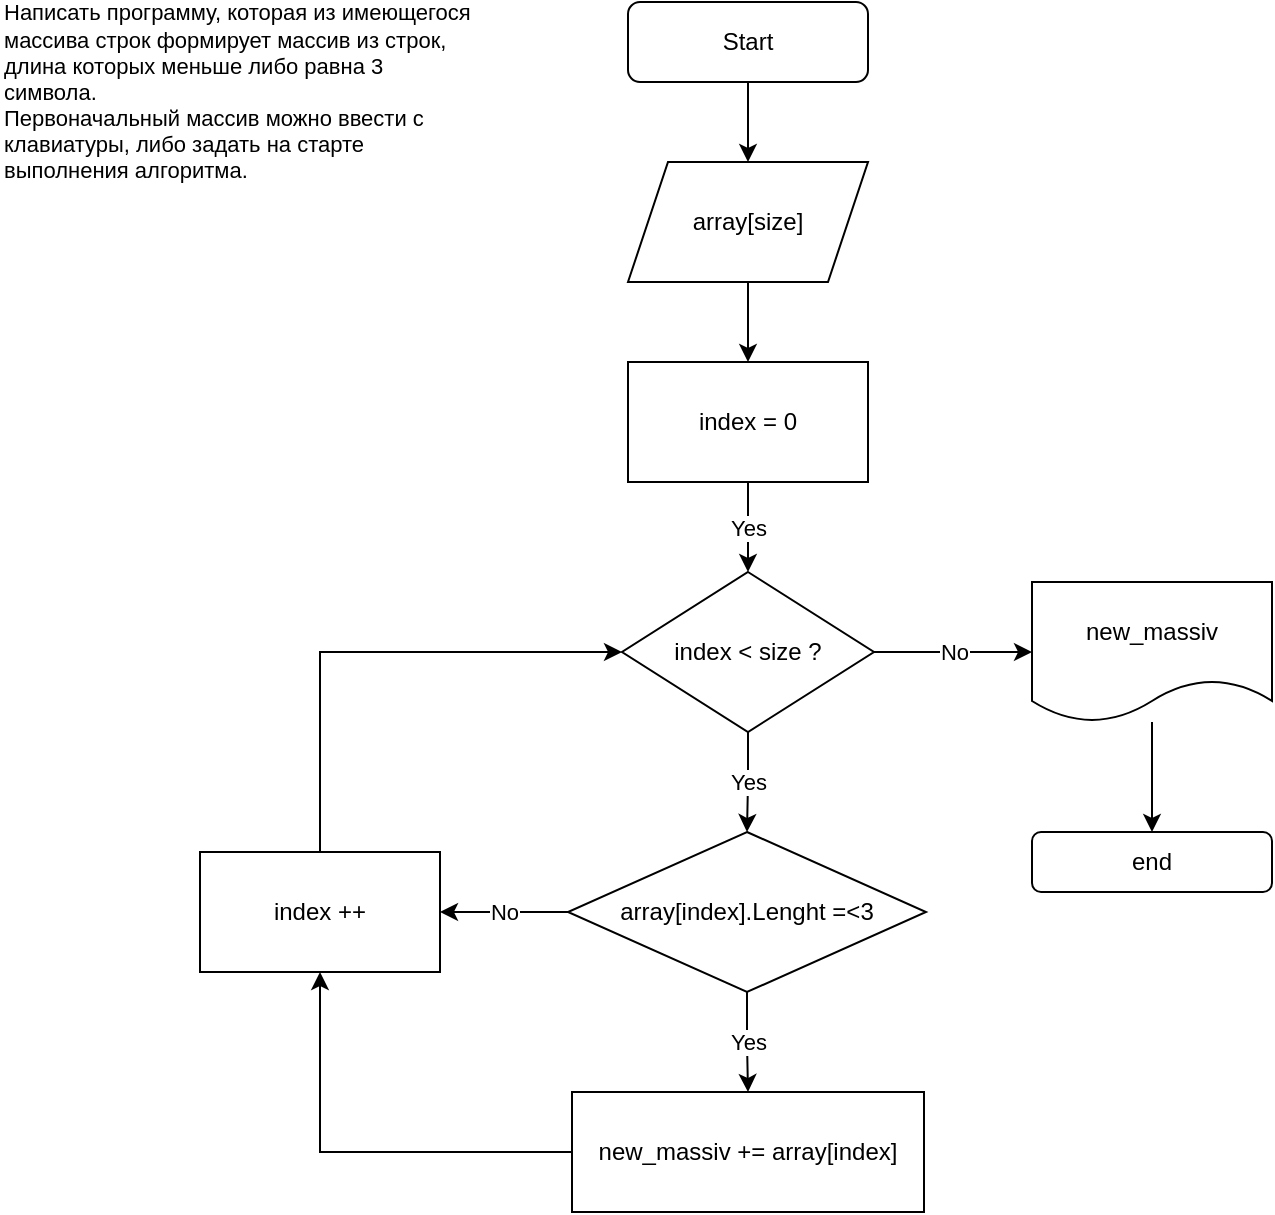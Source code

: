 <mxfile version="20.8.20" type="device"><diagram name="Страница 1" id="lPIQHP9edKEv8Tp5hrnC"><mxGraphModel dx="1195" dy="637" grid="1" gridSize="10" guides="1" tooltips="1" connect="1" arrows="1" fold="1" page="1" pageScale="1" pageWidth="827" pageHeight="1169" math="0" shadow="0"><root><mxCell id="0"/><mxCell id="1" parent="0"/><mxCell id="xb9M6a5lfRrTOmtWG2DA-6" style="edgeStyle=orthogonalEdgeStyle;rounded=0;orthogonalLoop=1;jettySize=auto;html=1;entryX=0.5;entryY=0;entryDx=0;entryDy=0;" parent="1" source="xb9M6a5lfRrTOmtWG2DA-1" target="xb9M6a5lfRrTOmtWG2DA-2" edge="1"><mxGeometry relative="1" as="geometry"/></mxCell><mxCell id="xb9M6a5lfRrTOmtWG2DA-1" value="Start" style="rounded=1;whiteSpace=wrap;html=1;" parent="1" vertex="1"><mxGeometry x="354" y="40" width="120" height="40" as="geometry"/></mxCell><mxCell id="xb9M6a5lfRrTOmtWG2DA-7" style="edgeStyle=orthogonalEdgeStyle;rounded=0;orthogonalLoop=1;jettySize=auto;html=1;entryX=0.5;entryY=0;entryDx=0;entryDy=0;" parent="1" source="xb9M6a5lfRrTOmtWG2DA-2" target="xb9M6a5lfRrTOmtWG2DA-3" edge="1"><mxGeometry relative="1" as="geometry"/></mxCell><mxCell id="xb9M6a5lfRrTOmtWG2DA-2" value="array[size]" style="shape=parallelogram;perimeter=parallelogramPerimeter;whiteSpace=wrap;html=1;fixedSize=1;" parent="1" vertex="1"><mxGeometry x="354" y="120" width="120" height="60" as="geometry"/></mxCell><mxCell id="xb9M6a5lfRrTOmtWG2DA-8" value="Yes" style="edgeStyle=orthogonalEdgeStyle;rounded=0;orthogonalLoop=1;jettySize=auto;html=1;exitX=0.5;exitY=1;exitDx=0;exitDy=0;entryX=0.5;entryY=0;entryDx=0;entryDy=0;" parent="1" source="xb9M6a5lfRrTOmtWG2DA-3" target="xb9M6a5lfRrTOmtWG2DA-4" edge="1"><mxGeometry relative="1" as="geometry"/></mxCell><mxCell id="xb9M6a5lfRrTOmtWG2DA-14" value="No" style="edgeStyle=orthogonalEdgeStyle;rounded=0;orthogonalLoop=1;jettySize=auto;html=1;entryX=0;entryY=0.5;entryDx=0;entryDy=0;exitX=1;exitY=0.5;exitDx=0;exitDy=0;" parent="1" source="xb9M6a5lfRrTOmtWG2DA-4" target="xb9M6a5lfRrTOmtWG2DA-13" edge="1"><mxGeometry relative="1" as="geometry"><mxPoint x="480" y="365" as="sourcePoint"/></mxGeometry></mxCell><mxCell id="xb9M6a5lfRrTOmtWG2DA-3" value="index = 0" style="rounded=0;whiteSpace=wrap;html=1;" parent="1" vertex="1"><mxGeometry x="354" y="220" width="120" height="60" as="geometry"/></mxCell><mxCell id="xb9M6a5lfRrTOmtWG2DA-9" value="Yes" style="edgeStyle=orthogonalEdgeStyle;rounded=0;orthogonalLoop=1;jettySize=auto;html=1;exitX=0.5;exitY=1;exitDx=0;exitDy=0;entryX=0.5;entryY=0;entryDx=0;entryDy=0;" parent="1" source="lH1KaCivAlawYFospZSV-1" target="xb9M6a5lfRrTOmtWG2DA-5" edge="1"><mxGeometry relative="1" as="geometry"/></mxCell><mxCell id="xb9M6a5lfRrTOmtWG2DA-18" value="No" style="edgeStyle=orthogonalEdgeStyle;rounded=0;orthogonalLoop=1;jettySize=auto;html=1;entryX=1;entryY=0.5;entryDx=0;entryDy=0;fontSize=11;exitX=0;exitY=0.5;exitDx=0;exitDy=0;" parent="1" source="lH1KaCivAlawYFospZSV-1" target="xb9M6a5lfRrTOmtWG2DA-10" edge="1"><mxGeometry relative="1" as="geometry"/></mxCell><mxCell id="lH1KaCivAlawYFospZSV-3" value="Yes" style="edgeStyle=orthogonalEdgeStyle;rounded=0;orthogonalLoop=1;jettySize=auto;html=1;entryX=0.5;entryY=0;entryDx=0;entryDy=0;" edge="1" parent="1" source="xb9M6a5lfRrTOmtWG2DA-4" target="lH1KaCivAlawYFospZSV-1"><mxGeometry relative="1" as="geometry"/></mxCell><mxCell id="xb9M6a5lfRrTOmtWG2DA-4" value="index &amp;lt; size ?" style="rhombus;whiteSpace=wrap;html=1;" parent="1" vertex="1"><mxGeometry x="351" y="325" width="126" height="80" as="geometry"/></mxCell><mxCell id="xb9M6a5lfRrTOmtWG2DA-11" style="edgeStyle=orthogonalEdgeStyle;rounded=0;orthogonalLoop=1;jettySize=auto;html=1;entryX=0.5;entryY=1;entryDx=0;entryDy=0;" parent="1" source="xb9M6a5lfRrTOmtWG2DA-5" target="xb9M6a5lfRrTOmtWG2DA-10" edge="1"><mxGeometry relative="1" as="geometry"/></mxCell><mxCell id="xb9M6a5lfRrTOmtWG2DA-5" value="new_massiv += array[index]" style="rounded=0;whiteSpace=wrap;html=1;" parent="1" vertex="1"><mxGeometry x="326" y="585" width="176" height="60" as="geometry"/></mxCell><mxCell id="lH1KaCivAlawYFospZSV-2" style="edgeStyle=orthogonalEdgeStyle;rounded=0;orthogonalLoop=1;jettySize=auto;html=1;entryX=0;entryY=0.5;entryDx=0;entryDy=0;" edge="1" parent="1" source="xb9M6a5lfRrTOmtWG2DA-10" target="xb9M6a5lfRrTOmtWG2DA-4"><mxGeometry relative="1" as="geometry"><Array as="points"><mxPoint x="200" y="365"/></Array></mxGeometry></mxCell><mxCell id="xb9M6a5lfRrTOmtWG2DA-10" value="index ++" style="rounded=0;whiteSpace=wrap;html=1;" parent="1" vertex="1"><mxGeometry x="140" y="465" width="120" height="60" as="geometry"/></mxCell><mxCell id="xb9M6a5lfRrTOmtWG2DA-16" style="edgeStyle=orthogonalEdgeStyle;rounded=0;orthogonalLoop=1;jettySize=auto;html=1;entryX=0.5;entryY=0;entryDx=0;entryDy=0;" parent="1" source="xb9M6a5lfRrTOmtWG2DA-13" target="xb9M6a5lfRrTOmtWG2DA-15" edge="1"><mxGeometry relative="1" as="geometry"/></mxCell><mxCell id="xb9M6a5lfRrTOmtWG2DA-13" value="new_massiv" style="shape=document;whiteSpace=wrap;html=1;boundedLbl=1;" parent="1" vertex="1"><mxGeometry x="556" y="330" width="120" height="70" as="geometry"/></mxCell><mxCell id="xb9M6a5lfRrTOmtWG2DA-15" value="end" style="rounded=1;whiteSpace=wrap;html=1;" parent="1" vertex="1"><mxGeometry x="556" y="455" width="120" height="30" as="geometry"/></mxCell><mxCell id="xb9M6a5lfRrTOmtWG2DA-17" value="Написать программу, которая из имеющегося массива строк формирует массив из строк, длина которых меньше либо равна 3 символа. &lt;br&gt;Первоначальный массив можно ввести с клавиатуры, либо задать на старте выполнения алгоритма." style="text;html=1;strokeColor=none;fillColor=none;align=left;verticalAlign=middle;whiteSpace=wrap;rounded=0;fontSize=11;" parent="1" vertex="1"><mxGeometry x="40" y="40" width="240" height="90" as="geometry"/></mxCell><mxCell id="lH1KaCivAlawYFospZSV-1" value="array[index].Lenght =&amp;lt;3" style="rhombus;whiteSpace=wrap;html=1;" vertex="1" parent="1"><mxGeometry x="324" y="455" width="179" height="80" as="geometry"/></mxCell></root></mxGraphModel></diagram></mxfile>